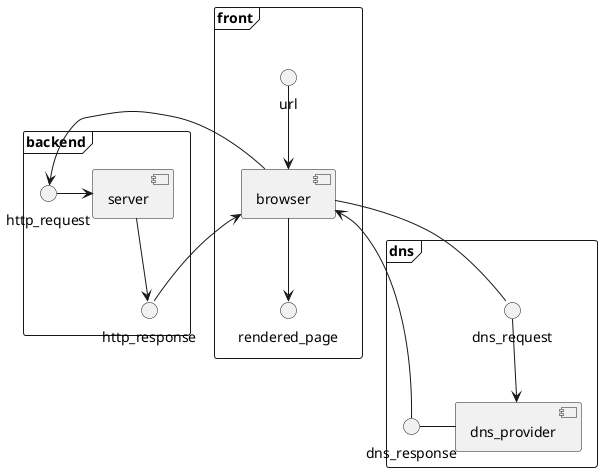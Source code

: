 @startuml
frame "front"{
    url --> [browser]
    [browser] --> rendered_page
}
frame "dns"{
    [browser] -down- dns_request
    dns_request -->[dns_provider]
    [dns_provider] - dns_response
    dns_response --> [browser]
}
frame "backend"{
    [browser] -right-> http_request
    http_response -> [browser]
    http_request -> [server]
    [server] --> http_response
}
@enduml
